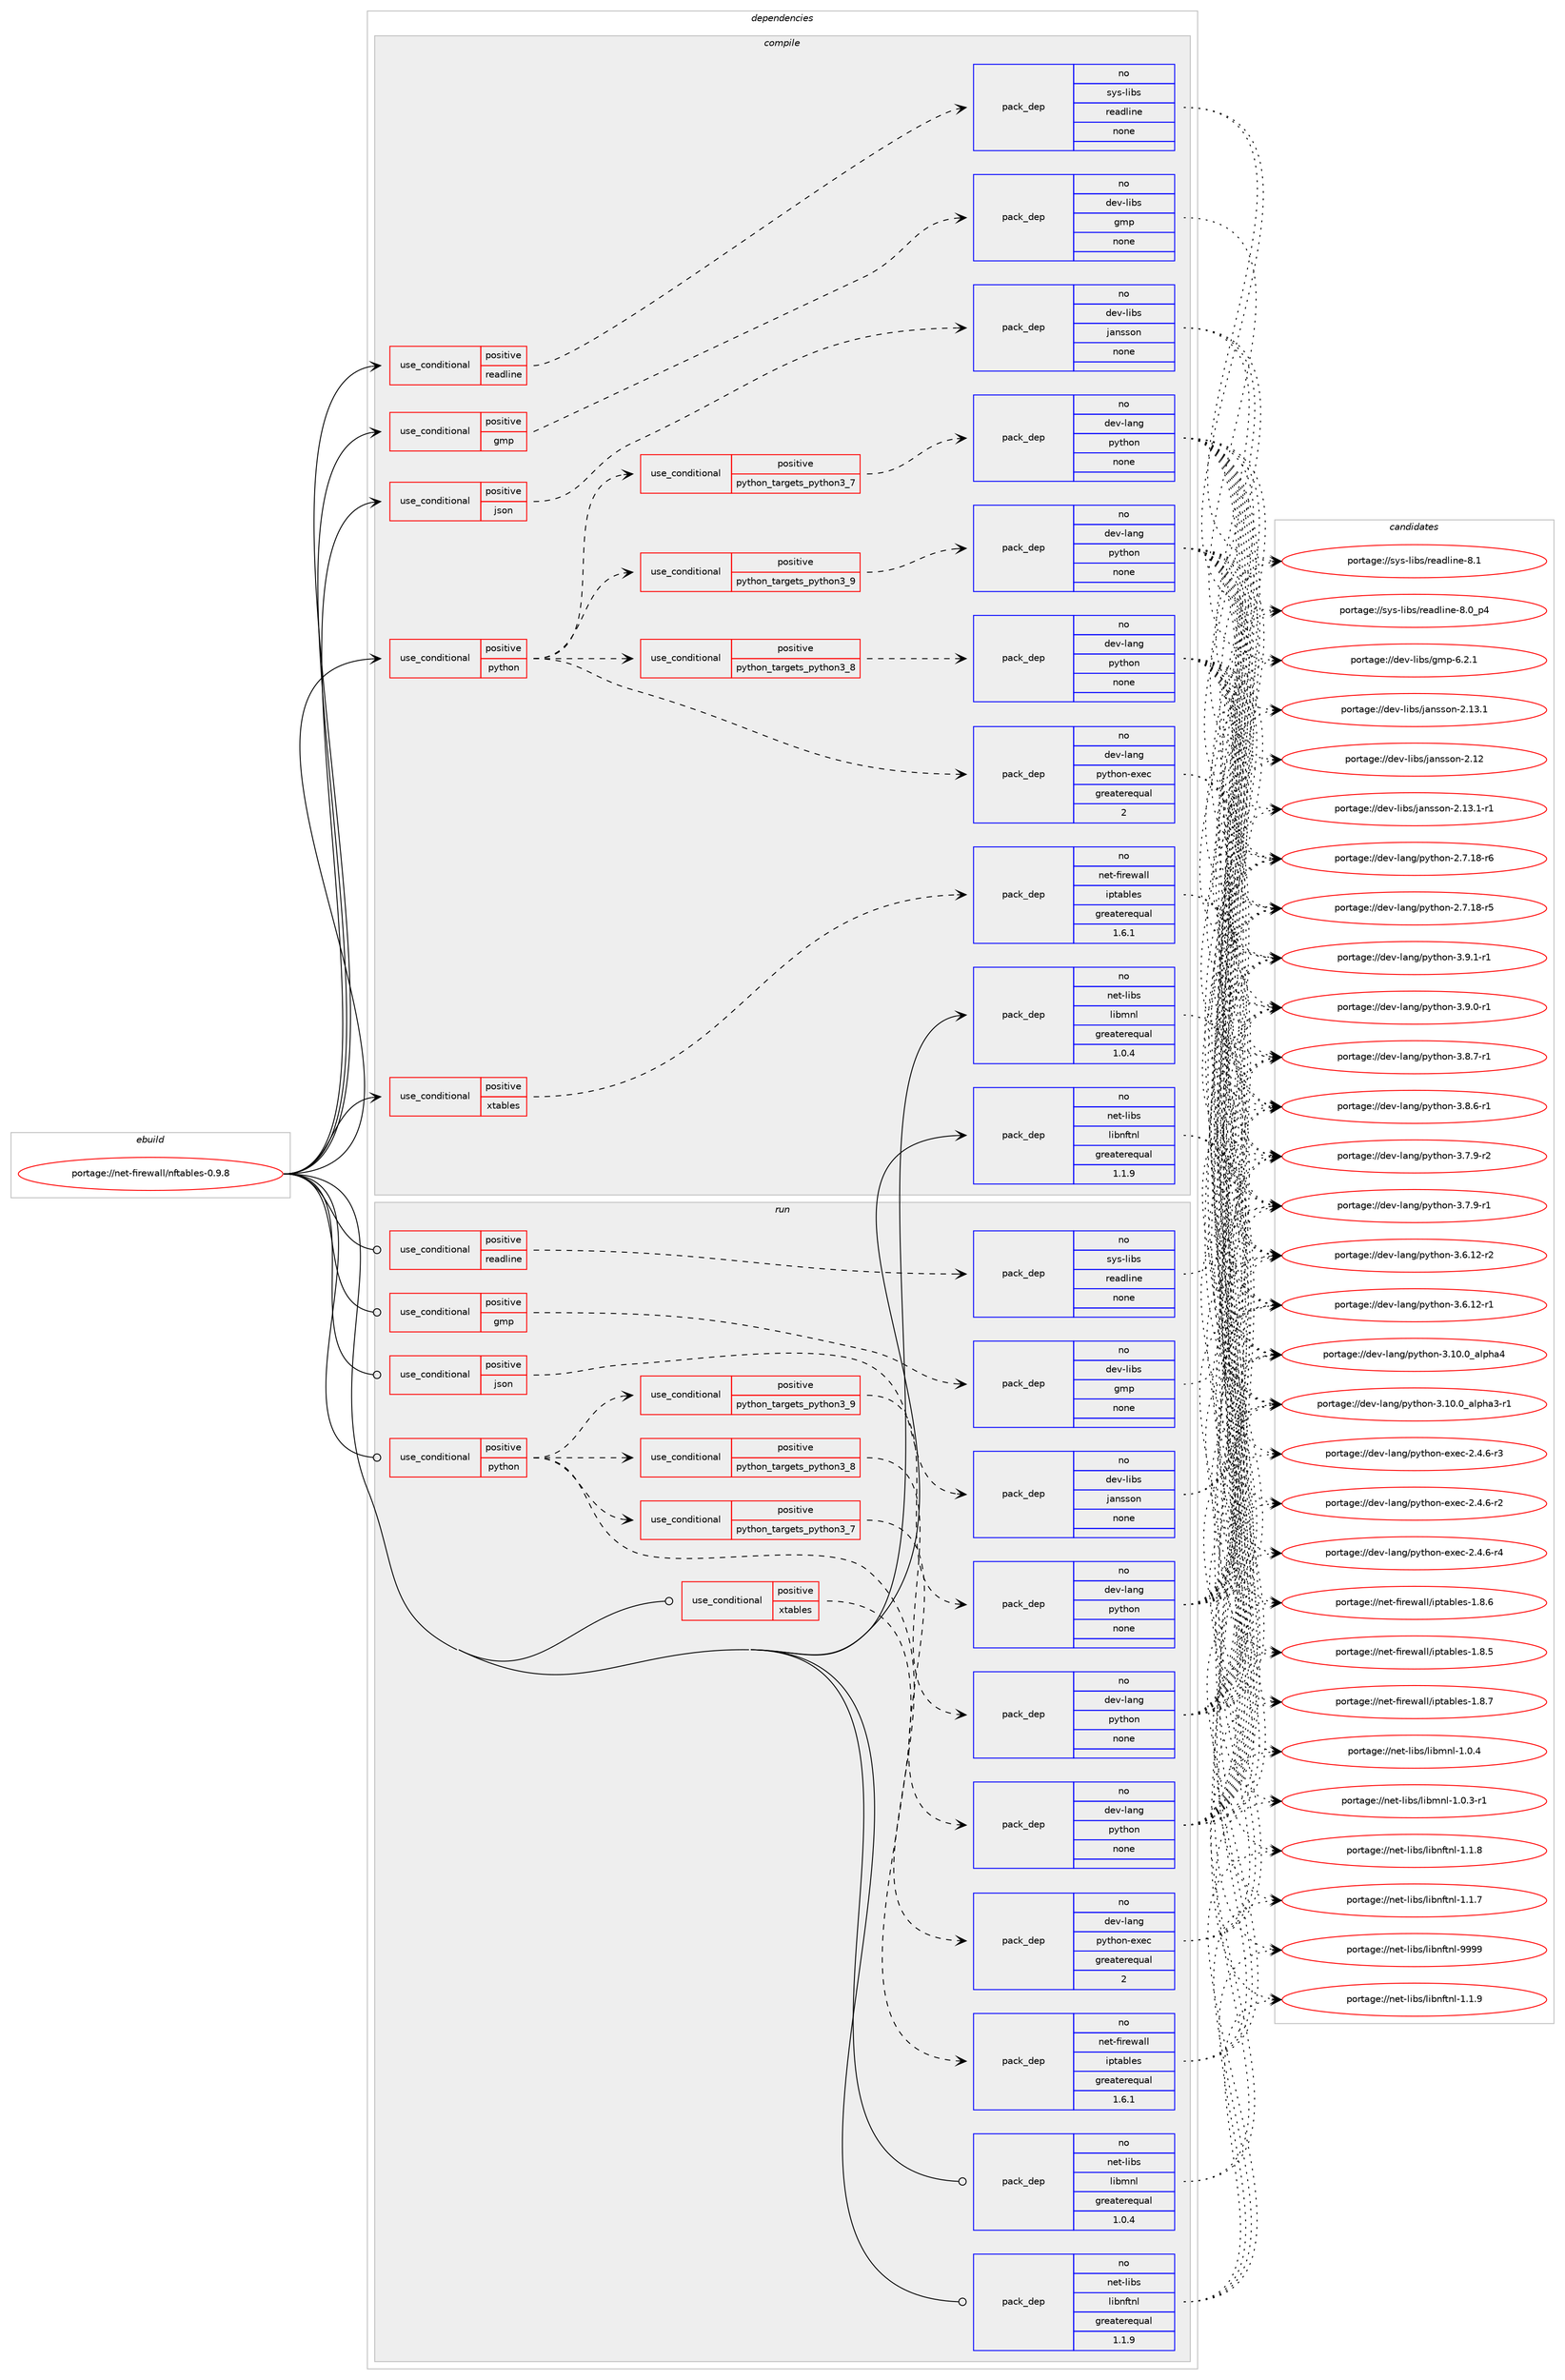 digraph prolog {

# *************
# Graph options
# *************

newrank=true;
concentrate=true;
compound=true;
graph [rankdir=LR,fontname=Helvetica,fontsize=10,ranksep=1.5];#, ranksep=2.5, nodesep=0.2];
edge  [arrowhead=vee];
node  [fontname=Helvetica,fontsize=10];

# **********
# The ebuild
# **********

subgraph cluster_leftcol {
color=gray;
rank=same;
label=<<i>ebuild</i>>;
id [label="portage://net-firewall/nftables-0.9.8", color=red, width=4, href="../net-firewall/nftables-0.9.8.svg"];
}

# ****************
# The dependencies
# ****************

subgraph cluster_midcol {
color=gray;
label=<<i>dependencies</i>>;
subgraph cluster_compile {
fillcolor="#eeeeee";
style=filled;
label=<<i>compile</i>>;
subgraph cond9199 {
dependency30074 [label=<<TABLE BORDER="0" CELLBORDER="1" CELLSPACING="0" CELLPADDING="4"><TR><TD ROWSPAN="3" CELLPADDING="10">use_conditional</TD></TR><TR><TD>positive</TD></TR><TR><TD>gmp</TD></TR></TABLE>>, shape=none, color=red];
subgraph pack20614 {
dependency30075 [label=<<TABLE BORDER="0" CELLBORDER="1" CELLSPACING="0" CELLPADDING="4" WIDTH="220"><TR><TD ROWSPAN="6" CELLPADDING="30">pack_dep</TD></TR><TR><TD WIDTH="110">no</TD></TR><TR><TD>dev-libs</TD></TR><TR><TD>gmp</TD></TR><TR><TD>none</TD></TR><TR><TD></TD></TR></TABLE>>, shape=none, color=blue];
}
dependency30074:e -> dependency30075:w [weight=20,style="dashed",arrowhead="vee"];
}
id:e -> dependency30074:w [weight=20,style="solid",arrowhead="vee"];
subgraph cond9200 {
dependency30076 [label=<<TABLE BORDER="0" CELLBORDER="1" CELLSPACING="0" CELLPADDING="4"><TR><TD ROWSPAN="3" CELLPADDING="10">use_conditional</TD></TR><TR><TD>positive</TD></TR><TR><TD>json</TD></TR></TABLE>>, shape=none, color=red];
subgraph pack20615 {
dependency30077 [label=<<TABLE BORDER="0" CELLBORDER="1" CELLSPACING="0" CELLPADDING="4" WIDTH="220"><TR><TD ROWSPAN="6" CELLPADDING="30">pack_dep</TD></TR><TR><TD WIDTH="110">no</TD></TR><TR><TD>dev-libs</TD></TR><TR><TD>jansson</TD></TR><TR><TD>none</TD></TR><TR><TD></TD></TR></TABLE>>, shape=none, color=blue];
}
dependency30076:e -> dependency30077:w [weight=20,style="dashed",arrowhead="vee"];
}
id:e -> dependency30076:w [weight=20,style="solid",arrowhead="vee"];
subgraph cond9201 {
dependency30078 [label=<<TABLE BORDER="0" CELLBORDER="1" CELLSPACING="0" CELLPADDING="4"><TR><TD ROWSPAN="3" CELLPADDING="10">use_conditional</TD></TR><TR><TD>positive</TD></TR><TR><TD>python</TD></TR></TABLE>>, shape=none, color=red];
subgraph cond9202 {
dependency30079 [label=<<TABLE BORDER="0" CELLBORDER="1" CELLSPACING="0" CELLPADDING="4"><TR><TD ROWSPAN="3" CELLPADDING="10">use_conditional</TD></TR><TR><TD>positive</TD></TR><TR><TD>python_targets_python3_7</TD></TR></TABLE>>, shape=none, color=red];
subgraph pack20616 {
dependency30080 [label=<<TABLE BORDER="0" CELLBORDER="1" CELLSPACING="0" CELLPADDING="4" WIDTH="220"><TR><TD ROWSPAN="6" CELLPADDING="30">pack_dep</TD></TR><TR><TD WIDTH="110">no</TD></TR><TR><TD>dev-lang</TD></TR><TR><TD>python</TD></TR><TR><TD>none</TD></TR><TR><TD></TD></TR></TABLE>>, shape=none, color=blue];
}
dependency30079:e -> dependency30080:w [weight=20,style="dashed",arrowhead="vee"];
}
dependency30078:e -> dependency30079:w [weight=20,style="dashed",arrowhead="vee"];
subgraph cond9203 {
dependency30081 [label=<<TABLE BORDER="0" CELLBORDER="1" CELLSPACING="0" CELLPADDING="4"><TR><TD ROWSPAN="3" CELLPADDING="10">use_conditional</TD></TR><TR><TD>positive</TD></TR><TR><TD>python_targets_python3_8</TD></TR></TABLE>>, shape=none, color=red];
subgraph pack20617 {
dependency30082 [label=<<TABLE BORDER="0" CELLBORDER="1" CELLSPACING="0" CELLPADDING="4" WIDTH="220"><TR><TD ROWSPAN="6" CELLPADDING="30">pack_dep</TD></TR><TR><TD WIDTH="110">no</TD></TR><TR><TD>dev-lang</TD></TR><TR><TD>python</TD></TR><TR><TD>none</TD></TR><TR><TD></TD></TR></TABLE>>, shape=none, color=blue];
}
dependency30081:e -> dependency30082:w [weight=20,style="dashed",arrowhead="vee"];
}
dependency30078:e -> dependency30081:w [weight=20,style="dashed",arrowhead="vee"];
subgraph cond9204 {
dependency30083 [label=<<TABLE BORDER="0" CELLBORDER="1" CELLSPACING="0" CELLPADDING="4"><TR><TD ROWSPAN="3" CELLPADDING="10">use_conditional</TD></TR><TR><TD>positive</TD></TR><TR><TD>python_targets_python3_9</TD></TR></TABLE>>, shape=none, color=red];
subgraph pack20618 {
dependency30084 [label=<<TABLE BORDER="0" CELLBORDER="1" CELLSPACING="0" CELLPADDING="4" WIDTH="220"><TR><TD ROWSPAN="6" CELLPADDING="30">pack_dep</TD></TR><TR><TD WIDTH="110">no</TD></TR><TR><TD>dev-lang</TD></TR><TR><TD>python</TD></TR><TR><TD>none</TD></TR><TR><TD></TD></TR></TABLE>>, shape=none, color=blue];
}
dependency30083:e -> dependency30084:w [weight=20,style="dashed",arrowhead="vee"];
}
dependency30078:e -> dependency30083:w [weight=20,style="dashed",arrowhead="vee"];
subgraph pack20619 {
dependency30085 [label=<<TABLE BORDER="0" CELLBORDER="1" CELLSPACING="0" CELLPADDING="4" WIDTH="220"><TR><TD ROWSPAN="6" CELLPADDING="30">pack_dep</TD></TR><TR><TD WIDTH="110">no</TD></TR><TR><TD>dev-lang</TD></TR><TR><TD>python-exec</TD></TR><TR><TD>greaterequal</TD></TR><TR><TD>2</TD></TR></TABLE>>, shape=none, color=blue];
}
dependency30078:e -> dependency30085:w [weight=20,style="dashed",arrowhead="vee"];
}
id:e -> dependency30078:w [weight=20,style="solid",arrowhead="vee"];
subgraph cond9205 {
dependency30086 [label=<<TABLE BORDER="0" CELLBORDER="1" CELLSPACING="0" CELLPADDING="4"><TR><TD ROWSPAN="3" CELLPADDING="10">use_conditional</TD></TR><TR><TD>positive</TD></TR><TR><TD>readline</TD></TR></TABLE>>, shape=none, color=red];
subgraph pack20620 {
dependency30087 [label=<<TABLE BORDER="0" CELLBORDER="1" CELLSPACING="0" CELLPADDING="4" WIDTH="220"><TR><TD ROWSPAN="6" CELLPADDING="30">pack_dep</TD></TR><TR><TD WIDTH="110">no</TD></TR><TR><TD>sys-libs</TD></TR><TR><TD>readline</TD></TR><TR><TD>none</TD></TR><TR><TD></TD></TR></TABLE>>, shape=none, color=blue];
}
dependency30086:e -> dependency30087:w [weight=20,style="dashed",arrowhead="vee"];
}
id:e -> dependency30086:w [weight=20,style="solid",arrowhead="vee"];
subgraph cond9206 {
dependency30088 [label=<<TABLE BORDER="0" CELLBORDER="1" CELLSPACING="0" CELLPADDING="4"><TR><TD ROWSPAN="3" CELLPADDING="10">use_conditional</TD></TR><TR><TD>positive</TD></TR><TR><TD>xtables</TD></TR></TABLE>>, shape=none, color=red];
subgraph pack20621 {
dependency30089 [label=<<TABLE BORDER="0" CELLBORDER="1" CELLSPACING="0" CELLPADDING="4" WIDTH="220"><TR><TD ROWSPAN="6" CELLPADDING="30">pack_dep</TD></TR><TR><TD WIDTH="110">no</TD></TR><TR><TD>net-firewall</TD></TR><TR><TD>iptables</TD></TR><TR><TD>greaterequal</TD></TR><TR><TD>1.6.1</TD></TR></TABLE>>, shape=none, color=blue];
}
dependency30088:e -> dependency30089:w [weight=20,style="dashed",arrowhead="vee"];
}
id:e -> dependency30088:w [weight=20,style="solid",arrowhead="vee"];
subgraph pack20622 {
dependency30090 [label=<<TABLE BORDER="0" CELLBORDER="1" CELLSPACING="0" CELLPADDING="4" WIDTH="220"><TR><TD ROWSPAN="6" CELLPADDING="30">pack_dep</TD></TR><TR><TD WIDTH="110">no</TD></TR><TR><TD>net-libs</TD></TR><TR><TD>libmnl</TD></TR><TR><TD>greaterequal</TD></TR><TR><TD>1.0.4</TD></TR></TABLE>>, shape=none, color=blue];
}
id:e -> dependency30090:w [weight=20,style="solid",arrowhead="vee"];
subgraph pack20623 {
dependency30091 [label=<<TABLE BORDER="0" CELLBORDER="1" CELLSPACING="0" CELLPADDING="4" WIDTH="220"><TR><TD ROWSPAN="6" CELLPADDING="30">pack_dep</TD></TR><TR><TD WIDTH="110">no</TD></TR><TR><TD>net-libs</TD></TR><TR><TD>libnftnl</TD></TR><TR><TD>greaterequal</TD></TR><TR><TD>1.1.9</TD></TR></TABLE>>, shape=none, color=blue];
}
id:e -> dependency30091:w [weight=20,style="solid",arrowhead="vee"];
}
subgraph cluster_compileandrun {
fillcolor="#eeeeee";
style=filled;
label=<<i>compile and run</i>>;
}
subgraph cluster_run {
fillcolor="#eeeeee";
style=filled;
label=<<i>run</i>>;
subgraph cond9207 {
dependency30092 [label=<<TABLE BORDER="0" CELLBORDER="1" CELLSPACING="0" CELLPADDING="4"><TR><TD ROWSPAN="3" CELLPADDING="10">use_conditional</TD></TR><TR><TD>positive</TD></TR><TR><TD>gmp</TD></TR></TABLE>>, shape=none, color=red];
subgraph pack20624 {
dependency30093 [label=<<TABLE BORDER="0" CELLBORDER="1" CELLSPACING="0" CELLPADDING="4" WIDTH="220"><TR><TD ROWSPAN="6" CELLPADDING="30">pack_dep</TD></TR><TR><TD WIDTH="110">no</TD></TR><TR><TD>dev-libs</TD></TR><TR><TD>gmp</TD></TR><TR><TD>none</TD></TR><TR><TD></TD></TR></TABLE>>, shape=none, color=blue];
}
dependency30092:e -> dependency30093:w [weight=20,style="dashed",arrowhead="vee"];
}
id:e -> dependency30092:w [weight=20,style="solid",arrowhead="odot"];
subgraph cond9208 {
dependency30094 [label=<<TABLE BORDER="0" CELLBORDER="1" CELLSPACING="0" CELLPADDING="4"><TR><TD ROWSPAN="3" CELLPADDING="10">use_conditional</TD></TR><TR><TD>positive</TD></TR><TR><TD>json</TD></TR></TABLE>>, shape=none, color=red];
subgraph pack20625 {
dependency30095 [label=<<TABLE BORDER="0" CELLBORDER="1" CELLSPACING="0" CELLPADDING="4" WIDTH="220"><TR><TD ROWSPAN="6" CELLPADDING="30">pack_dep</TD></TR><TR><TD WIDTH="110">no</TD></TR><TR><TD>dev-libs</TD></TR><TR><TD>jansson</TD></TR><TR><TD>none</TD></TR><TR><TD></TD></TR></TABLE>>, shape=none, color=blue];
}
dependency30094:e -> dependency30095:w [weight=20,style="dashed",arrowhead="vee"];
}
id:e -> dependency30094:w [weight=20,style="solid",arrowhead="odot"];
subgraph cond9209 {
dependency30096 [label=<<TABLE BORDER="0" CELLBORDER="1" CELLSPACING="0" CELLPADDING="4"><TR><TD ROWSPAN="3" CELLPADDING="10">use_conditional</TD></TR><TR><TD>positive</TD></TR><TR><TD>python</TD></TR></TABLE>>, shape=none, color=red];
subgraph cond9210 {
dependency30097 [label=<<TABLE BORDER="0" CELLBORDER="1" CELLSPACING="0" CELLPADDING="4"><TR><TD ROWSPAN="3" CELLPADDING="10">use_conditional</TD></TR><TR><TD>positive</TD></TR><TR><TD>python_targets_python3_7</TD></TR></TABLE>>, shape=none, color=red];
subgraph pack20626 {
dependency30098 [label=<<TABLE BORDER="0" CELLBORDER="1" CELLSPACING="0" CELLPADDING="4" WIDTH="220"><TR><TD ROWSPAN="6" CELLPADDING="30">pack_dep</TD></TR><TR><TD WIDTH="110">no</TD></TR><TR><TD>dev-lang</TD></TR><TR><TD>python</TD></TR><TR><TD>none</TD></TR><TR><TD></TD></TR></TABLE>>, shape=none, color=blue];
}
dependency30097:e -> dependency30098:w [weight=20,style="dashed",arrowhead="vee"];
}
dependency30096:e -> dependency30097:w [weight=20,style="dashed",arrowhead="vee"];
subgraph cond9211 {
dependency30099 [label=<<TABLE BORDER="0" CELLBORDER="1" CELLSPACING="0" CELLPADDING="4"><TR><TD ROWSPAN="3" CELLPADDING="10">use_conditional</TD></TR><TR><TD>positive</TD></TR><TR><TD>python_targets_python3_8</TD></TR></TABLE>>, shape=none, color=red];
subgraph pack20627 {
dependency30100 [label=<<TABLE BORDER="0" CELLBORDER="1" CELLSPACING="0" CELLPADDING="4" WIDTH="220"><TR><TD ROWSPAN="6" CELLPADDING="30">pack_dep</TD></TR><TR><TD WIDTH="110">no</TD></TR><TR><TD>dev-lang</TD></TR><TR><TD>python</TD></TR><TR><TD>none</TD></TR><TR><TD></TD></TR></TABLE>>, shape=none, color=blue];
}
dependency30099:e -> dependency30100:w [weight=20,style="dashed",arrowhead="vee"];
}
dependency30096:e -> dependency30099:w [weight=20,style="dashed",arrowhead="vee"];
subgraph cond9212 {
dependency30101 [label=<<TABLE BORDER="0" CELLBORDER="1" CELLSPACING="0" CELLPADDING="4"><TR><TD ROWSPAN="3" CELLPADDING="10">use_conditional</TD></TR><TR><TD>positive</TD></TR><TR><TD>python_targets_python3_9</TD></TR></TABLE>>, shape=none, color=red];
subgraph pack20628 {
dependency30102 [label=<<TABLE BORDER="0" CELLBORDER="1" CELLSPACING="0" CELLPADDING="4" WIDTH="220"><TR><TD ROWSPAN="6" CELLPADDING="30">pack_dep</TD></TR><TR><TD WIDTH="110">no</TD></TR><TR><TD>dev-lang</TD></TR><TR><TD>python</TD></TR><TR><TD>none</TD></TR><TR><TD></TD></TR></TABLE>>, shape=none, color=blue];
}
dependency30101:e -> dependency30102:w [weight=20,style="dashed",arrowhead="vee"];
}
dependency30096:e -> dependency30101:w [weight=20,style="dashed",arrowhead="vee"];
subgraph pack20629 {
dependency30103 [label=<<TABLE BORDER="0" CELLBORDER="1" CELLSPACING="0" CELLPADDING="4" WIDTH="220"><TR><TD ROWSPAN="6" CELLPADDING="30">pack_dep</TD></TR><TR><TD WIDTH="110">no</TD></TR><TR><TD>dev-lang</TD></TR><TR><TD>python-exec</TD></TR><TR><TD>greaterequal</TD></TR><TR><TD>2</TD></TR></TABLE>>, shape=none, color=blue];
}
dependency30096:e -> dependency30103:w [weight=20,style="dashed",arrowhead="vee"];
}
id:e -> dependency30096:w [weight=20,style="solid",arrowhead="odot"];
subgraph cond9213 {
dependency30104 [label=<<TABLE BORDER="0" CELLBORDER="1" CELLSPACING="0" CELLPADDING="4"><TR><TD ROWSPAN="3" CELLPADDING="10">use_conditional</TD></TR><TR><TD>positive</TD></TR><TR><TD>readline</TD></TR></TABLE>>, shape=none, color=red];
subgraph pack20630 {
dependency30105 [label=<<TABLE BORDER="0" CELLBORDER="1" CELLSPACING="0" CELLPADDING="4" WIDTH="220"><TR><TD ROWSPAN="6" CELLPADDING="30">pack_dep</TD></TR><TR><TD WIDTH="110">no</TD></TR><TR><TD>sys-libs</TD></TR><TR><TD>readline</TD></TR><TR><TD>none</TD></TR><TR><TD></TD></TR></TABLE>>, shape=none, color=blue];
}
dependency30104:e -> dependency30105:w [weight=20,style="dashed",arrowhead="vee"];
}
id:e -> dependency30104:w [weight=20,style="solid",arrowhead="odot"];
subgraph cond9214 {
dependency30106 [label=<<TABLE BORDER="0" CELLBORDER="1" CELLSPACING="0" CELLPADDING="4"><TR><TD ROWSPAN="3" CELLPADDING="10">use_conditional</TD></TR><TR><TD>positive</TD></TR><TR><TD>xtables</TD></TR></TABLE>>, shape=none, color=red];
subgraph pack20631 {
dependency30107 [label=<<TABLE BORDER="0" CELLBORDER="1" CELLSPACING="0" CELLPADDING="4" WIDTH="220"><TR><TD ROWSPAN="6" CELLPADDING="30">pack_dep</TD></TR><TR><TD WIDTH="110">no</TD></TR><TR><TD>net-firewall</TD></TR><TR><TD>iptables</TD></TR><TR><TD>greaterequal</TD></TR><TR><TD>1.6.1</TD></TR></TABLE>>, shape=none, color=blue];
}
dependency30106:e -> dependency30107:w [weight=20,style="dashed",arrowhead="vee"];
}
id:e -> dependency30106:w [weight=20,style="solid",arrowhead="odot"];
subgraph pack20632 {
dependency30108 [label=<<TABLE BORDER="0" CELLBORDER="1" CELLSPACING="0" CELLPADDING="4" WIDTH="220"><TR><TD ROWSPAN="6" CELLPADDING="30">pack_dep</TD></TR><TR><TD WIDTH="110">no</TD></TR><TR><TD>net-libs</TD></TR><TR><TD>libmnl</TD></TR><TR><TD>greaterequal</TD></TR><TR><TD>1.0.4</TD></TR></TABLE>>, shape=none, color=blue];
}
id:e -> dependency30108:w [weight=20,style="solid",arrowhead="odot"];
subgraph pack20633 {
dependency30109 [label=<<TABLE BORDER="0" CELLBORDER="1" CELLSPACING="0" CELLPADDING="4" WIDTH="220"><TR><TD ROWSPAN="6" CELLPADDING="30">pack_dep</TD></TR><TR><TD WIDTH="110">no</TD></TR><TR><TD>net-libs</TD></TR><TR><TD>libnftnl</TD></TR><TR><TD>greaterequal</TD></TR><TR><TD>1.1.9</TD></TR></TABLE>>, shape=none, color=blue];
}
id:e -> dependency30109:w [weight=20,style="solid",arrowhead="odot"];
}
}

# **************
# The candidates
# **************

subgraph cluster_choices {
rank=same;
color=gray;
label=<<i>candidates</i>>;

subgraph choice20614 {
color=black;
nodesep=1;
choice100101118451081059811547103109112455446504649 [label="portage://dev-libs/gmp-6.2.1", color=red, width=4,href="../dev-libs/gmp-6.2.1.svg"];
dependency30075:e -> choice100101118451081059811547103109112455446504649:w [style=dotted,weight="100"];
}
subgraph choice20615 {
color=black;
nodesep=1;
choice10010111845108105981154710697110115115111110455046495146494511449 [label="portage://dev-libs/jansson-2.13.1-r1", color=red, width=4,href="../dev-libs/jansson-2.13.1-r1.svg"];
choice1001011184510810598115471069711011511511111045504649514649 [label="portage://dev-libs/jansson-2.13.1", color=red, width=4,href="../dev-libs/jansson-2.13.1.svg"];
choice100101118451081059811547106971101151151111104550464950 [label="portage://dev-libs/jansson-2.12", color=red, width=4,href="../dev-libs/jansson-2.12.svg"];
dependency30077:e -> choice10010111845108105981154710697110115115111110455046495146494511449:w [style=dotted,weight="100"];
dependency30077:e -> choice1001011184510810598115471069711011511511111045504649514649:w [style=dotted,weight="100"];
dependency30077:e -> choice100101118451081059811547106971101151151111104550464950:w [style=dotted,weight="100"];
}
subgraph choice20616 {
color=black;
nodesep=1;
choice1001011184510897110103471121211161041111104551465746494511449 [label="portage://dev-lang/python-3.9.1-r1", color=red, width=4,href="../dev-lang/python-3.9.1-r1.svg"];
choice1001011184510897110103471121211161041111104551465746484511449 [label="portage://dev-lang/python-3.9.0-r1", color=red, width=4,href="../dev-lang/python-3.9.0-r1.svg"];
choice1001011184510897110103471121211161041111104551465646554511449 [label="portage://dev-lang/python-3.8.7-r1", color=red, width=4,href="../dev-lang/python-3.8.7-r1.svg"];
choice1001011184510897110103471121211161041111104551465646544511449 [label="portage://dev-lang/python-3.8.6-r1", color=red, width=4,href="../dev-lang/python-3.8.6-r1.svg"];
choice1001011184510897110103471121211161041111104551465546574511450 [label="portage://dev-lang/python-3.7.9-r2", color=red, width=4,href="../dev-lang/python-3.7.9-r2.svg"];
choice1001011184510897110103471121211161041111104551465546574511449 [label="portage://dev-lang/python-3.7.9-r1", color=red, width=4,href="../dev-lang/python-3.7.9-r1.svg"];
choice100101118451089711010347112121116104111110455146544649504511450 [label="portage://dev-lang/python-3.6.12-r2", color=red, width=4,href="../dev-lang/python-3.6.12-r2.svg"];
choice100101118451089711010347112121116104111110455146544649504511449 [label="portage://dev-lang/python-3.6.12-r1", color=red, width=4,href="../dev-lang/python-3.6.12-r1.svg"];
choice1001011184510897110103471121211161041111104551464948464895971081121049752 [label="portage://dev-lang/python-3.10.0_alpha4", color=red, width=4,href="../dev-lang/python-3.10.0_alpha4.svg"];
choice10010111845108971101034711212111610411111045514649484648959710811210497514511449 [label="portage://dev-lang/python-3.10.0_alpha3-r1", color=red, width=4,href="../dev-lang/python-3.10.0_alpha3-r1.svg"];
choice100101118451089711010347112121116104111110455046554649564511454 [label="portage://dev-lang/python-2.7.18-r6", color=red, width=4,href="../dev-lang/python-2.7.18-r6.svg"];
choice100101118451089711010347112121116104111110455046554649564511453 [label="portage://dev-lang/python-2.7.18-r5", color=red, width=4,href="../dev-lang/python-2.7.18-r5.svg"];
dependency30080:e -> choice1001011184510897110103471121211161041111104551465746494511449:w [style=dotted,weight="100"];
dependency30080:e -> choice1001011184510897110103471121211161041111104551465746484511449:w [style=dotted,weight="100"];
dependency30080:e -> choice1001011184510897110103471121211161041111104551465646554511449:w [style=dotted,weight="100"];
dependency30080:e -> choice1001011184510897110103471121211161041111104551465646544511449:w [style=dotted,weight="100"];
dependency30080:e -> choice1001011184510897110103471121211161041111104551465546574511450:w [style=dotted,weight="100"];
dependency30080:e -> choice1001011184510897110103471121211161041111104551465546574511449:w [style=dotted,weight="100"];
dependency30080:e -> choice100101118451089711010347112121116104111110455146544649504511450:w [style=dotted,weight="100"];
dependency30080:e -> choice100101118451089711010347112121116104111110455146544649504511449:w [style=dotted,weight="100"];
dependency30080:e -> choice1001011184510897110103471121211161041111104551464948464895971081121049752:w [style=dotted,weight="100"];
dependency30080:e -> choice10010111845108971101034711212111610411111045514649484648959710811210497514511449:w [style=dotted,weight="100"];
dependency30080:e -> choice100101118451089711010347112121116104111110455046554649564511454:w [style=dotted,weight="100"];
dependency30080:e -> choice100101118451089711010347112121116104111110455046554649564511453:w [style=dotted,weight="100"];
}
subgraph choice20617 {
color=black;
nodesep=1;
choice1001011184510897110103471121211161041111104551465746494511449 [label="portage://dev-lang/python-3.9.1-r1", color=red, width=4,href="../dev-lang/python-3.9.1-r1.svg"];
choice1001011184510897110103471121211161041111104551465746484511449 [label="portage://dev-lang/python-3.9.0-r1", color=red, width=4,href="../dev-lang/python-3.9.0-r1.svg"];
choice1001011184510897110103471121211161041111104551465646554511449 [label="portage://dev-lang/python-3.8.7-r1", color=red, width=4,href="../dev-lang/python-3.8.7-r1.svg"];
choice1001011184510897110103471121211161041111104551465646544511449 [label="portage://dev-lang/python-3.8.6-r1", color=red, width=4,href="../dev-lang/python-3.8.6-r1.svg"];
choice1001011184510897110103471121211161041111104551465546574511450 [label="portage://dev-lang/python-3.7.9-r2", color=red, width=4,href="../dev-lang/python-3.7.9-r2.svg"];
choice1001011184510897110103471121211161041111104551465546574511449 [label="portage://dev-lang/python-3.7.9-r1", color=red, width=4,href="../dev-lang/python-3.7.9-r1.svg"];
choice100101118451089711010347112121116104111110455146544649504511450 [label="portage://dev-lang/python-3.6.12-r2", color=red, width=4,href="../dev-lang/python-3.6.12-r2.svg"];
choice100101118451089711010347112121116104111110455146544649504511449 [label="portage://dev-lang/python-3.6.12-r1", color=red, width=4,href="../dev-lang/python-3.6.12-r1.svg"];
choice1001011184510897110103471121211161041111104551464948464895971081121049752 [label="portage://dev-lang/python-3.10.0_alpha4", color=red, width=4,href="../dev-lang/python-3.10.0_alpha4.svg"];
choice10010111845108971101034711212111610411111045514649484648959710811210497514511449 [label="portage://dev-lang/python-3.10.0_alpha3-r1", color=red, width=4,href="../dev-lang/python-3.10.0_alpha3-r1.svg"];
choice100101118451089711010347112121116104111110455046554649564511454 [label="portage://dev-lang/python-2.7.18-r6", color=red, width=4,href="../dev-lang/python-2.7.18-r6.svg"];
choice100101118451089711010347112121116104111110455046554649564511453 [label="portage://dev-lang/python-2.7.18-r5", color=red, width=4,href="../dev-lang/python-2.7.18-r5.svg"];
dependency30082:e -> choice1001011184510897110103471121211161041111104551465746494511449:w [style=dotted,weight="100"];
dependency30082:e -> choice1001011184510897110103471121211161041111104551465746484511449:w [style=dotted,weight="100"];
dependency30082:e -> choice1001011184510897110103471121211161041111104551465646554511449:w [style=dotted,weight="100"];
dependency30082:e -> choice1001011184510897110103471121211161041111104551465646544511449:w [style=dotted,weight="100"];
dependency30082:e -> choice1001011184510897110103471121211161041111104551465546574511450:w [style=dotted,weight="100"];
dependency30082:e -> choice1001011184510897110103471121211161041111104551465546574511449:w [style=dotted,weight="100"];
dependency30082:e -> choice100101118451089711010347112121116104111110455146544649504511450:w [style=dotted,weight="100"];
dependency30082:e -> choice100101118451089711010347112121116104111110455146544649504511449:w [style=dotted,weight="100"];
dependency30082:e -> choice1001011184510897110103471121211161041111104551464948464895971081121049752:w [style=dotted,weight="100"];
dependency30082:e -> choice10010111845108971101034711212111610411111045514649484648959710811210497514511449:w [style=dotted,weight="100"];
dependency30082:e -> choice100101118451089711010347112121116104111110455046554649564511454:w [style=dotted,weight="100"];
dependency30082:e -> choice100101118451089711010347112121116104111110455046554649564511453:w [style=dotted,weight="100"];
}
subgraph choice20618 {
color=black;
nodesep=1;
choice1001011184510897110103471121211161041111104551465746494511449 [label="portage://dev-lang/python-3.9.1-r1", color=red, width=4,href="../dev-lang/python-3.9.1-r1.svg"];
choice1001011184510897110103471121211161041111104551465746484511449 [label="portage://dev-lang/python-3.9.0-r1", color=red, width=4,href="../dev-lang/python-3.9.0-r1.svg"];
choice1001011184510897110103471121211161041111104551465646554511449 [label="portage://dev-lang/python-3.8.7-r1", color=red, width=4,href="../dev-lang/python-3.8.7-r1.svg"];
choice1001011184510897110103471121211161041111104551465646544511449 [label="portage://dev-lang/python-3.8.6-r1", color=red, width=4,href="../dev-lang/python-3.8.6-r1.svg"];
choice1001011184510897110103471121211161041111104551465546574511450 [label="portage://dev-lang/python-3.7.9-r2", color=red, width=4,href="../dev-lang/python-3.7.9-r2.svg"];
choice1001011184510897110103471121211161041111104551465546574511449 [label="portage://dev-lang/python-3.7.9-r1", color=red, width=4,href="../dev-lang/python-3.7.9-r1.svg"];
choice100101118451089711010347112121116104111110455146544649504511450 [label="portage://dev-lang/python-3.6.12-r2", color=red, width=4,href="../dev-lang/python-3.6.12-r2.svg"];
choice100101118451089711010347112121116104111110455146544649504511449 [label="portage://dev-lang/python-3.6.12-r1", color=red, width=4,href="../dev-lang/python-3.6.12-r1.svg"];
choice1001011184510897110103471121211161041111104551464948464895971081121049752 [label="portage://dev-lang/python-3.10.0_alpha4", color=red, width=4,href="../dev-lang/python-3.10.0_alpha4.svg"];
choice10010111845108971101034711212111610411111045514649484648959710811210497514511449 [label="portage://dev-lang/python-3.10.0_alpha3-r1", color=red, width=4,href="../dev-lang/python-3.10.0_alpha3-r1.svg"];
choice100101118451089711010347112121116104111110455046554649564511454 [label="portage://dev-lang/python-2.7.18-r6", color=red, width=4,href="../dev-lang/python-2.7.18-r6.svg"];
choice100101118451089711010347112121116104111110455046554649564511453 [label="portage://dev-lang/python-2.7.18-r5", color=red, width=4,href="../dev-lang/python-2.7.18-r5.svg"];
dependency30084:e -> choice1001011184510897110103471121211161041111104551465746494511449:w [style=dotted,weight="100"];
dependency30084:e -> choice1001011184510897110103471121211161041111104551465746484511449:w [style=dotted,weight="100"];
dependency30084:e -> choice1001011184510897110103471121211161041111104551465646554511449:w [style=dotted,weight="100"];
dependency30084:e -> choice1001011184510897110103471121211161041111104551465646544511449:w [style=dotted,weight="100"];
dependency30084:e -> choice1001011184510897110103471121211161041111104551465546574511450:w [style=dotted,weight="100"];
dependency30084:e -> choice1001011184510897110103471121211161041111104551465546574511449:w [style=dotted,weight="100"];
dependency30084:e -> choice100101118451089711010347112121116104111110455146544649504511450:w [style=dotted,weight="100"];
dependency30084:e -> choice100101118451089711010347112121116104111110455146544649504511449:w [style=dotted,weight="100"];
dependency30084:e -> choice1001011184510897110103471121211161041111104551464948464895971081121049752:w [style=dotted,weight="100"];
dependency30084:e -> choice10010111845108971101034711212111610411111045514649484648959710811210497514511449:w [style=dotted,weight="100"];
dependency30084:e -> choice100101118451089711010347112121116104111110455046554649564511454:w [style=dotted,weight="100"];
dependency30084:e -> choice100101118451089711010347112121116104111110455046554649564511453:w [style=dotted,weight="100"];
}
subgraph choice20619 {
color=black;
nodesep=1;
choice10010111845108971101034711212111610411111045101120101994550465246544511452 [label="portage://dev-lang/python-exec-2.4.6-r4", color=red, width=4,href="../dev-lang/python-exec-2.4.6-r4.svg"];
choice10010111845108971101034711212111610411111045101120101994550465246544511451 [label="portage://dev-lang/python-exec-2.4.6-r3", color=red, width=4,href="../dev-lang/python-exec-2.4.6-r3.svg"];
choice10010111845108971101034711212111610411111045101120101994550465246544511450 [label="portage://dev-lang/python-exec-2.4.6-r2", color=red, width=4,href="../dev-lang/python-exec-2.4.6-r2.svg"];
dependency30085:e -> choice10010111845108971101034711212111610411111045101120101994550465246544511452:w [style=dotted,weight="100"];
dependency30085:e -> choice10010111845108971101034711212111610411111045101120101994550465246544511451:w [style=dotted,weight="100"];
dependency30085:e -> choice10010111845108971101034711212111610411111045101120101994550465246544511450:w [style=dotted,weight="100"];
}
subgraph choice20620 {
color=black;
nodesep=1;
choice1151211154510810598115471141019710010810511010145564649 [label="portage://sys-libs/readline-8.1", color=red, width=4,href="../sys-libs/readline-8.1.svg"];
choice11512111545108105981154711410197100108105110101455646489511252 [label="portage://sys-libs/readline-8.0_p4", color=red, width=4,href="../sys-libs/readline-8.0_p4.svg"];
dependency30087:e -> choice1151211154510810598115471141019710010810511010145564649:w [style=dotted,weight="100"];
dependency30087:e -> choice11512111545108105981154711410197100108105110101455646489511252:w [style=dotted,weight="100"];
}
subgraph choice20621 {
color=black;
nodesep=1;
choice1101011164510210511410111997108108471051121169798108101115454946564655 [label="portage://net-firewall/iptables-1.8.7", color=red, width=4,href="../net-firewall/iptables-1.8.7.svg"];
choice1101011164510210511410111997108108471051121169798108101115454946564654 [label="portage://net-firewall/iptables-1.8.6", color=red, width=4,href="../net-firewall/iptables-1.8.6.svg"];
choice1101011164510210511410111997108108471051121169798108101115454946564653 [label="portage://net-firewall/iptables-1.8.5", color=red, width=4,href="../net-firewall/iptables-1.8.5.svg"];
dependency30089:e -> choice1101011164510210511410111997108108471051121169798108101115454946564655:w [style=dotted,weight="100"];
dependency30089:e -> choice1101011164510210511410111997108108471051121169798108101115454946564654:w [style=dotted,weight="100"];
dependency30089:e -> choice1101011164510210511410111997108108471051121169798108101115454946564653:w [style=dotted,weight="100"];
}
subgraph choice20622 {
color=black;
nodesep=1;
choice11010111645108105981154710810598109110108454946484652 [label="portage://net-libs/libmnl-1.0.4", color=red, width=4,href="../net-libs/libmnl-1.0.4.svg"];
choice110101116451081059811547108105981091101084549464846514511449 [label="portage://net-libs/libmnl-1.0.3-r1", color=red, width=4,href="../net-libs/libmnl-1.0.3-r1.svg"];
dependency30090:e -> choice11010111645108105981154710810598109110108454946484652:w [style=dotted,weight="100"];
dependency30090:e -> choice110101116451081059811547108105981091101084549464846514511449:w [style=dotted,weight="100"];
}
subgraph choice20623 {
color=black;
nodesep=1;
choice110101116451081059811547108105981101021161101084557575757 [label="portage://net-libs/libnftnl-9999", color=red, width=4,href="../net-libs/libnftnl-9999.svg"];
choice11010111645108105981154710810598110102116110108454946494657 [label="portage://net-libs/libnftnl-1.1.9", color=red, width=4,href="../net-libs/libnftnl-1.1.9.svg"];
choice11010111645108105981154710810598110102116110108454946494656 [label="portage://net-libs/libnftnl-1.1.8", color=red, width=4,href="../net-libs/libnftnl-1.1.8.svg"];
choice11010111645108105981154710810598110102116110108454946494655 [label="portage://net-libs/libnftnl-1.1.7", color=red, width=4,href="../net-libs/libnftnl-1.1.7.svg"];
dependency30091:e -> choice110101116451081059811547108105981101021161101084557575757:w [style=dotted,weight="100"];
dependency30091:e -> choice11010111645108105981154710810598110102116110108454946494657:w [style=dotted,weight="100"];
dependency30091:e -> choice11010111645108105981154710810598110102116110108454946494656:w [style=dotted,weight="100"];
dependency30091:e -> choice11010111645108105981154710810598110102116110108454946494655:w [style=dotted,weight="100"];
}
subgraph choice20624 {
color=black;
nodesep=1;
choice100101118451081059811547103109112455446504649 [label="portage://dev-libs/gmp-6.2.1", color=red, width=4,href="../dev-libs/gmp-6.2.1.svg"];
dependency30093:e -> choice100101118451081059811547103109112455446504649:w [style=dotted,weight="100"];
}
subgraph choice20625 {
color=black;
nodesep=1;
choice10010111845108105981154710697110115115111110455046495146494511449 [label="portage://dev-libs/jansson-2.13.1-r1", color=red, width=4,href="../dev-libs/jansson-2.13.1-r1.svg"];
choice1001011184510810598115471069711011511511111045504649514649 [label="portage://dev-libs/jansson-2.13.1", color=red, width=4,href="../dev-libs/jansson-2.13.1.svg"];
choice100101118451081059811547106971101151151111104550464950 [label="portage://dev-libs/jansson-2.12", color=red, width=4,href="../dev-libs/jansson-2.12.svg"];
dependency30095:e -> choice10010111845108105981154710697110115115111110455046495146494511449:w [style=dotted,weight="100"];
dependency30095:e -> choice1001011184510810598115471069711011511511111045504649514649:w [style=dotted,weight="100"];
dependency30095:e -> choice100101118451081059811547106971101151151111104550464950:w [style=dotted,weight="100"];
}
subgraph choice20626 {
color=black;
nodesep=1;
choice1001011184510897110103471121211161041111104551465746494511449 [label="portage://dev-lang/python-3.9.1-r1", color=red, width=4,href="../dev-lang/python-3.9.1-r1.svg"];
choice1001011184510897110103471121211161041111104551465746484511449 [label="portage://dev-lang/python-3.9.0-r1", color=red, width=4,href="../dev-lang/python-3.9.0-r1.svg"];
choice1001011184510897110103471121211161041111104551465646554511449 [label="portage://dev-lang/python-3.8.7-r1", color=red, width=4,href="../dev-lang/python-3.8.7-r1.svg"];
choice1001011184510897110103471121211161041111104551465646544511449 [label="portage://dev-lang/python-3.8.6-r1", color=red, width=4,href="../dev-lang/python-3.8.6-r1.svg"];
choice1001011184510897110103471121211161041111104551465546574511450 [label="portage://dev-lang/python-3.7.9-r2", color=red, width=4,href="../dev-lang/python-3.7.9-r2.svg"];
choice1001011184510897110103471121211161041111104551465546574511449 [label="portage://dev-lang/python-3.7.9-r1", color=red, width=4,href="../dev-lang/python-3.7.9-r1.svg"];
choice100101118451089711010347112121116104111110455146544649504511450 [label="portage://dev-lang/python-3.6.12-r2", color=red, width=4,href="../dev-lang/python-3.6.12-r2.svg"];
choice100101118451089711010347112121116104111110455146544649504511449 [label="portage://dev-lang/python-3.6.12-r1", color=red, width=4,href="../dev-lang/python-3.6.12-r1.svg"];
choice1001011184510897110103471121211161041111104551464948464895971081121049752 [label="portage://dev-lang/python-3.10.0_alpha4", color=red, width=4,href="../dev-lang/python-3.10.0_alpha4.svg"];
choice10010111845108971101034711212111610411111045514649484648959710811210497514511449 [label="portage://dev-lang/python-3.10.0_alpha3-r1", color=red, width=4,href="../dev-lang/python-3.10.0_alpha3-r1.svg"];
choice100101118451089711010347112121116104111110455046554649564511454 [label="portage://dev-lang/python-2.7.18-r6", color=red, width=4,href="../dev-lang/python-2.7.18-r6.svg"];
choice100101118451089711010347112121116104111110455046554649564511453 [label="portage://dev-lang/python-2.7.18-r5", color=red, width=4,href="../dev-lang/python-2.7.18-r5.svg"];
dependency30098:e -> choice1001011184510897110103471121211161041111104551465746494511449:w [style=dotted,weight="100"];
dependency30098:e -> choice1001011184510897110103471121211161041111104551465746484511449:w [style=dotted,weight="100"];
dependency30098:e -> choice1001011184510897110103471121211161041111104551465646554511449:w [style=dotted,weight="100"];
dependency30098:e -> choice1001011184510897110103471121211161041111104551465646544511449:w [style=dotted,weight="100"];
dependency30098:e -> choice1001011184510897110103471121211161041111104551465546574511450:w [style=dotted,weight="100"];
dependency30098:e -> choice1001011184510897110103471121211161041111104551465546574511449:w [style=dotted,weight="100"];
dependency30098:e -> choice100101118451089711010347112121116104111110455146544649504511450:w [style=dotted,weight="100"];
dependency30098:e -> choice100101118451089711010347112121116104111110455146544649504511449:w [style=dotted,weight="100"];
dependency30098:e -> choice1001011184510897110103471121211161041111104551464948464895971081121049752:w [style=dotted,weight="100"];
dependency30098:e -> choice10010111845108971101034711212111610411111045514649484648959710811210497514511449:w [style=dotted,weight="100"];
dependency30098:e -> choice100101118451089711010347112121116104111110455046554649564511454:w [style=dotted,weight="100"];
dependency30098:e -> choice100101118451089711010347112121116104111110455046554649564511453:w [style=dotted,weight="100"];
}
subgraph choice20627 {
color=black;
nodesep=1;
choice1001011184510897110103471121211161041111104551465746494511449 [label="portage://dev-lang/python-3.9.1-r1", color=red, width=4,href="../dev-lang/python-3.9.1-r1.svg"];
choice1001011184510897110103471121211161041111104551465746484511449 [label="portage://dev-lang/python-3.9.0-r1", color=red, width=4,href="../dev-lang/python-3.9.0-r1.svg"];
choice1001011184510897110103471121211161041111104551465646554511449 [label="portage://dev-lang/python-3.8.7-r1", color=red, width=4,href="../dev-lang/python-3.8.7-r1.svg"];
choice1001011184510897110103471121211161041111104551465646544511449 [label="portage://dev-lang/python-3.8.6-r1", color=red, width=4,href="../dev-lang/python-3.8.6-r1.svg"];
choice1001011184510897110103471121211161041111104551465546574511450 [label="portage://dev-lang/python-3.7.9-r2", color=red, width=4,href="../dev-lang/python-3.7.9-r2.svg"];
choice1001011184510897110103471121211161041111104551465546574511449 [label="portage://dev-lang/python-3.7.9-r1", color=red, width=4,href="../dev-lang/python-3.7.9-r1.svg"];
choice100101118451089711010347112121116104111110455146544649504511450 [label="portage://dev-lang/python-3.6.12-r2", color=red, width=4,href="../dev-lang/python-3.6.12-r2.svg"];
choice100101118451089711010347112121116104111110455146544649504511449 [label="portage://dev-lang/python-3.6.12-r1", color=red, width=4,href="../dev-lang/python-3.6.12-r1.svg"];
choice1001011184510897110103471121211161041111104551464948464895971081121049752 [label="portage://dev-lang/python-3.10.0_alpha4", color=red, width=4,href="../dev-lang/python-3.10.0_alpha4.svg"];
choice10010111845108971101034711212111610411111045514649484648959710811210497514511449 [label="portage://dev-lang/python-3.10.0_alpha3-r1", color=red, width=4,href="../dev-lang/python-3.10.0_alpha3-r1.svg"];
choice100101118451089711010347112121116104111110455046554649564511454 [label="portage://dev-lang/python-2.7.18-r6", color=red, width=4,href="../dev-lang/python-2.7.18-r6.svg"];
choice100101118451089711010347112121116104111110455046554649564511453 [label="portage://dev-lang/python-2.7.18-r5", color=red, width=4,href="../dev-lang/python-2.7.18-r5.svg"];
dependency30100:e -> choice1001011184510897110103471121211161041111104551465746494511449:w [style=dotted,weight="100"];
dependency30100:e -> choice1001011184510897110103471121211161041111104551465746484511449:w [style=dotted,weight="100"];
dependency30100:e -> choice1001011184510897110103471121211161041111104551465646554511449:w [style=dotted,weight="100"];
dependency30100:e -> choice1001011184510897110103471121211161041111104551465646544511449:w [style=dotted,weight="100"];
dependency30100:e -> choice1001011184510897110103471121211161041111104551465546574511450:w [style=dotted,weight="100"];
dependency30100:e -> choice1001011184510897110103471121211161041111104551465546574511449:w [style=dotted,weight="100"];
dependency30100:e -> choice100101118451089711010347112121116104111110455146544649504511450:w [style=dotted,weight="100"];
dependency30100:e -> choice100101118451089711010347112121116104111110455146544649504511449:w [style=dotted,weight="100"];
dependency30100:e -> choice1001011184510897110103471121211161041111104551464948464895971081121049752:w [style=dotted,weight="100"];
dependency30100:e -> choice10010111845108971101034711212111610411111045514649484648959710811210497514511449:w [style=dotted,weight="100"];
dependency30100:e -> choice100101118451089711010347112121116104111110455046554649564511454:w [style=dotted,weight="100"];
dependency30100:e -> choice100101118451089711010347112121116104111110455046554649564511453:w [style=dotted,weight="100"];
}
subgraph choice20628 {
color=black;
nodesep=1;
choice1001011184510897110103471121211161041111104551465746494511449 [label="portage://dev-lang/python-3.9.1-r1", color=red, width=4,href="../dev-lang/python-3.9.1-r1.svg"];
choice1001011184510897110103471121211161041111104551465746484511449 [label="portage://dev-lang/python-3.9.0-r1", color=red, width=4,href="../dev-lang/python-3.9.0-r1.svg"];
choice1001011184510897110103471121211161041111104551465646554511449 [label="portage://dev-lang/python-3.8.7-r1", color=red, width=4,href="../dev-lang/python-3.8.7-r1.svg"];
choice1001011184510897110103471121211161041111104551465646544511449 [label="portage://dev-lang/python-3.8.6-r1", color=red, width=4,href="../dev-lang/python-3.8.6-r1.svg"];
choice1001011184510897110103471121211161041111104551465546574511450 [label="portage://dev-lang/python-3.7.9-r2", color=red, width=4,href="../dev-lang/python-3.7.9-r2.svg"];
choice1001011184510897110103471121211161041111104551465546574511449 [label="portage://dev-lang/python-3.7.9-r1", color=red, width=4,href="../dev-lang/python-3.7.9-r1.svg"];
choice100101118451089711010347112121116104111110455146544649504511450 [label="portage://dev-lang/python-3.6.12-r2", color=red, width=4,href="../dev-lang/python-3.6.12-r2.svg"];
choice100101118451089711010347112121116104111110455146544649504511449 [label="portage://dev-lang/python-3.6.12-r1", color=red, width=4,href="../dev-lang/python-3.6.12-r1.svg"];
choice1001011184510897110103471121211161041111104551464948464895971081121049752 [label="portage://dev-lang/python-3.10.0_alpha4", color=red, width=4,href="../dev-lang/python-3.10.0_alpha4.svg"];
choice10010111845108971101034711212111610411111045514649484648959710811210497514511449 [label="portage://dev-lang/python-3.10.0_alpha3-r1", color=red, width=4,href="../dev-lang/python-3.10.0_alpha3-r1.svg"];
choice100101118451089711010347112121116104111110455046554649564511454 [label="portage://dev-lang/python-2.7.18-r6", color=red, width=4,href="../dev-lang/python-2.7.18-r6.svg"];
choice100101118451089711010347112121116104111110455046554649564511453 [label="portage://dev-lang/python-2.7.18-r5", color=red, width=4,href="../dev-lang/python-2.7.18-r5.svg"];
dependency30102:e -> choice1001011184510897110103471121211161041111104551465746494511449:w [style=dotted,weight="100"];
dependency30102:e -> choice1001011184510897110103471121211161041111104551465746484511449:w [style=dotted,weight="100"];
dependency30102:e -> choice1001011184510897110103471121211161041111104551465646554511449:w [style=dotted,weight="100"];
dependency30102:e -> choice1001011184510897110103471121211161041111104551465646544511449:w [style=dotted,weight="100"];
dependency30102:e -> choice1001011184510897110103471121211161041111104551465546574511450:w [style=dotted,weight="100"];
dependency30102:e -> choice1001011184510897110103471121211161041111104551465546574511449:w [style=dotted,weight="100"];
dependency30102:e -> choice100101118451089711010347112121116104111110455146544649504511450:w [style=dotted,weight="100"];
dependency30102:e -> choice100101118451089711010347112121116104111110455146544649504511449:w [style=dotted,weight="100"];
dependency30102:e -> choice1001011184510897110103471121211161041111104551464948464895971081121049752:w [style=dotted,weight="100"];
dependency30102:e -> choice10010111845108971101034711212111610411111045514649484648959710811210497514511449:w [style=dotted,weight="100"];
dependency30102:e -> choice100101118451089711010347112121116104111110455046554649564511454:w [style=dotted,weight="100"];
dependency30102:e -> choice100101118451089711010347112121116104111110455046554649564511453:w [style=dotted,weight="100"];
}
subgraph choice20629 {
color=black;
nodesep=1;
choice10010111845108971101034711212111610411111045101120101994550465246544511452 [label="portage://dev-lang/python-exec-2.4.6-r4", color=red, width=4,href="../dev-lang/python-exec-2.4.6-r4.svg"];
choice10010111845108971101034711212111610411111045101120101994550465246544511451 [label="portage://dev-lang/python-exec-2.4.6-r3", color=red, width=4,href="../dev-lang/python-exec-2.4.6-r3.svg"];
choice10010111845108971101034711212111610411111045101120101994550465246544511450 [label="portage://dev-lang/python-exec-2.4.6-r2", color=red, width=4,href="../dev-lang/python-exec-2.4.6-r2.svg"];
dependency30103:e -> choice10010111845108971101034711212111610411111045101120101994550465246544511452:w [style=dotted,weight="100"];
dependency30103:e -> choice10010111845108971101034711212111610411111045101120101994550465246544511451:w [style=dotted,weight="100"];
dependency30103:e -> choice10010111845108971101034711212111610411111045101120101994550465246544511450:w [style=dotted,weight="100"];
}
subgraph choice20630 {
color=black;
nodesep=1;
choice1151211154510810598115471141019710010810511010145564649 [label="portage://sys-libs/readline-8.1", color=red, width=4,href="../sys-libs/readline-8.1.svg"];
choice11512111545108105981154711410197100108105110101455646489511252 [label="portage://sys-libs/readline-8.0_p4", color=red, width=4,href="../sys-libs/readline-8.0_p4.svg"];
dependency30105:e -> choice1151211154510810598115471141019710010810511010145564649:w [style=dotted,weight="100"];
dependency30105:e -> choice11512111545108105981154711410197100108105110101455646489511252:w [style=dotted,weight="100"];
}
subgraph choice20631 {
color=black;
nodesep=1;
choice1101011164510210511410111997108108471051121169798108101115454946564655 [label="portage://net-firewall/iptables-1.8.7", color=red, width=4,href="../net-firewall/iptables-1.8.7.svg"];
choice1101011164510210511410111997108108471051121169798108101115454946564654 [label="portage://net-firewall/iptables-1.8.6", color=red, width=4,href="../net-firewall/iptables-1.8.6.svg"];
choice1101011164510210511410111997108108471051121169798108101115454946564653 [label="portage://net-firewall/iptables-1.8.5", color=red, width=4,href="../net-firewall/iptables-1.8.5.svg"];
dependency30107:e -> choice1101011164510210511410111997108108471051121169798108101115454946564655:w [style=dotted,weight="100"];
dependency30107:e -> choice1101011164510210511410111997108108471051121169798108101115454946564654:w [style=dotted,weight="100"];
dependency30107:e -> choice1101011164510210511410111997108108471051121169798108101115454946564653:w [style=dotted,weight="100"];
}
subgraph choice20632 {
color=black;
nodesep=1;
choice11010111645108105981154710810598109110108454946484652 [label="portage://net-libs/libmnl-1.0.4", color=red, width=4,href="../net-libs/libmnl-1.0.4.svg"];
choice110101116451081059811547108105981091101084549464846514511449 [label="portage://net-libs/libmnl-1.0.3-r1", color=red, width=4,href="../net-libs/libmnl-1.0.3-r1.svg"];
dependency30108:e -> choice11010111645108105981154710810598109110108454946484652:w [style=dotted,weight="100"];
dependency30108:e -> choice110101116451081059811547108105981091101084549464846514511449:w [style=dotted,weight="100"];
}
subgraph choice20633 {
color=black;
nodesep=1;
choice110101116451081059811547108105981101021161101084557575757 [label="portage://net-libs/libnftnl-9999", color=red, width=4,href="../net-libs/libnftnl-9999.svg"];
choice11010111645108105981154710810598110102116110108454946494657 [label="portage://net-libs/libnftnl-1.1.9", color=red, width=4,href="../net-libs/libnftnl-1.1.9.svg"];
choice11010111645108105981154710810598110102116110108454946494656 [label="portage://net-libs/libnftnl-1.1.8", color=red, width=4,href="../net-libs/libnftnl-1.1.8.svg"];
choice11010111645108105981154710810598110102116110108454946494655 [label="portage://net-libs/libnftnl-1.1.7", color=red, width=4,href="../net-libs/libnftnl-1.1.7.svg"];
dependency30109:e -> choice110101116451081059811547108105981101021161101084557575757:w [style=dotted,weight="100"];
dependency30109:e -> choice11010111645108105981154710810598110102116110108454946494657:w [style=dotted,weight="100"];
dependency30109:e -> choice11010111645108105981154710810598110102116110108454946494656:w [style=dotted,weight="100"];
dependency30109:e -> choice11010111645108105981154710810598110102116110108454946494655:w [style=dotted,weight="100"];
}
}

}

